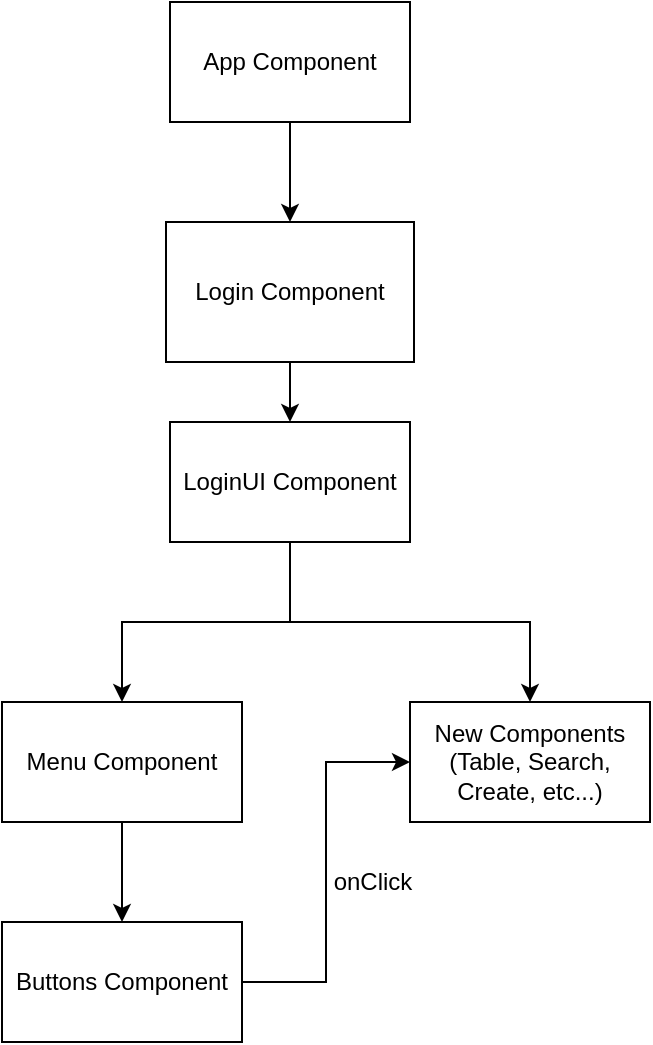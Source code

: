 <mxfile version="17.1.0" type="device"><diagram id="Umi6h18yfqaIvvpU_a_G" name="Page-1"><mxGraphModel dx="1422" dy="762" grid="1" gridSize="10" guides="1" tooltips="1" connect="1" arrows="1" fold="1" page="1" pageScale="1" pageWidth="827" pageHeight="1169" math="0" shadow="0"><root><mxCell id="0"/><mxCell id="1" parent="0"/><mxCell id="J0qFi-1H_1w-ryg2jtsO-3" value="" style="edgeStyle=orthogonalEdgeStyle;rounded=0;orthogonalLoop=1;jettySize=auto;html=1;" edge="1" parent="1" source="J0qFi-1H_1w-ryg2jtsO-1" target="J0qFi-1H_1w-ryg2jtsO-2"><mxGeometry relative="1" as="geometry"/></mxCell><mxCell id="J0qFi-1H_1w-ryg2jtsO-1" value="Login Component&lt;br&gt;" style="rounded=0;whiteSpace=wrap;html=1;" vertex="1" parent="1"><mxGeometry x="352" y="160" width="124" height="70" as="geometry"/></mxCell><mxCell id="J0qFi-1H_1w-ryg2jtsO-5" value="" style="edgeStyle=orthogonalEdgeStyle;rounded=0;orthogonalLoop=1;jettySize=auto;html=1;" edge="1" parent="1" source="J0qFi-1H_1w-ryg2jtsO-2" target="J0qFi-1H_1w-ryg2jtsO-4"><mxGeometry relative="1" as="geometry"/></mxCell><mxCell id="J0qFi-1H_1w-ryg2jtsO-7" value="" style="edgeStyle=orthogonalEdgeStyle;rounded=0;orthogonalLoop=1;jettySize=auto;html=1;" edge="1" parent="1" source="J0qFi-1H_1w-ryg2jtsO-2" target="J0qFi-1H_1w-ryg2jtsO-6"><mxGeometry relative="1" as="geometry"/></mxCell><mxCell id="J0qFi-1H_1w-ryg2jtsO-2" value="LoginUI Component" style="whiteSpace=wrap;html=1;rounded=0;" vertex="1" parent="1"><mxGeometry x="354" y="260" width="120" height="60" as="geometry"/></mxCell><mxCell id="J0qFi-1H_1w-ryg2jtsO-9" value="" style="edgeStyle=orthogonalEdgeStyle;rounded=0;orthogonalLoop=1;jettySize=auto;html=1;" edge="1" parent="1" source="J0qFi-1H_1w-ryg2jtsO-4" target="J0qFi-1H_1w-ryg2jtsO-8"><mxGeometry relative="1" as="geometry"/></mxCell><mxCell id="J0qFi-1H_1w-ryg2jtsO-4" value="Menu Component" style="whiteSpace=wrap;html=1;rounded=0;" vertex="1" parent="1"><mxGeometry x="270" y="400" width="120" height="60" as="geometry"/></mxCell><mxCell id="J0qFi-1H_1w-ryg2jtsO-6" value="New Components&lt;br&gt;(Table, Search, Create, etc...)" style="whiteSpace=wrap;html=1;rounded=0;" vertex="1" parent="1"><mxGeometry x="474" y="400" width="120" height="60" as="geometry"/></mxCell><mxCell id="J0qFi-1H_1w-ryg2jtsO-10" style="edgeStyle=orthogonalEdgeStyle;rounded=0;orthogonalLoop=1;jettySize=auto;html=1;entryX=0;entryY=0.5;entryDx=0;entryDy=0;" edge="1" parent="1" source="J0qFi-1H_1w-ryg2jtsO-8" target="J0qFi-1H_1w-ryg2jtsO-6"><mxGeometry relative="1" as="geometry"/></mxCell><mxCell id="J0qFi-1H_1w-ryg2jtsO-8" value="Buttons Component" style="whiteSpace=wrap;html=1;rounded=0;" vertex="1" parent="1"><mxGeometry x="270" y="510" width="120" height="60" as="geometry"/></mxCell><mxCell id="J0qFi-1H_1w-ryg2jtsO-11" value="onClick" style="text;html=1;align=center;verticalAlign=middle;resizable=0;points=[];autosize=1;strokeColor=none;fillColor=none;" vertex="1" parent="1"><mxGeometry x="430" y="480" width="50" height="20" as="geometry"/></mxCell><mxCell id="J0qFi-1H_1w-ryg2jtsO-14" style="edgeStyle=orthogonalEdgeStyle;rounded=0;orthogonalLoop=1;jettySize=auto;html=1;exitX=0.5;exitY=1;exitDx=0;exitDy=0;entryX=0.5;entryY=0;entryDx=0;entryDy=0;" edge="1" parent="1" source="J0qFi-1H_1w-ryg2jtsO-12" target="J0qFi-1H_1w-ryg2jtsO-1"><mxGeometry relative="1" as="geometry"/></mxCell><mxCell id="J0qFi-1H_1w-ryg2jtsO-12" value="App Component" style="whiteSpace=wrap;html=1;rounded=0;" vertex="1" parent="1"><mxGeometry x="354" y="50" width="120" height="60" as="geometry"/></mxCell></root></mxGraphModel></diagram></mxfile>